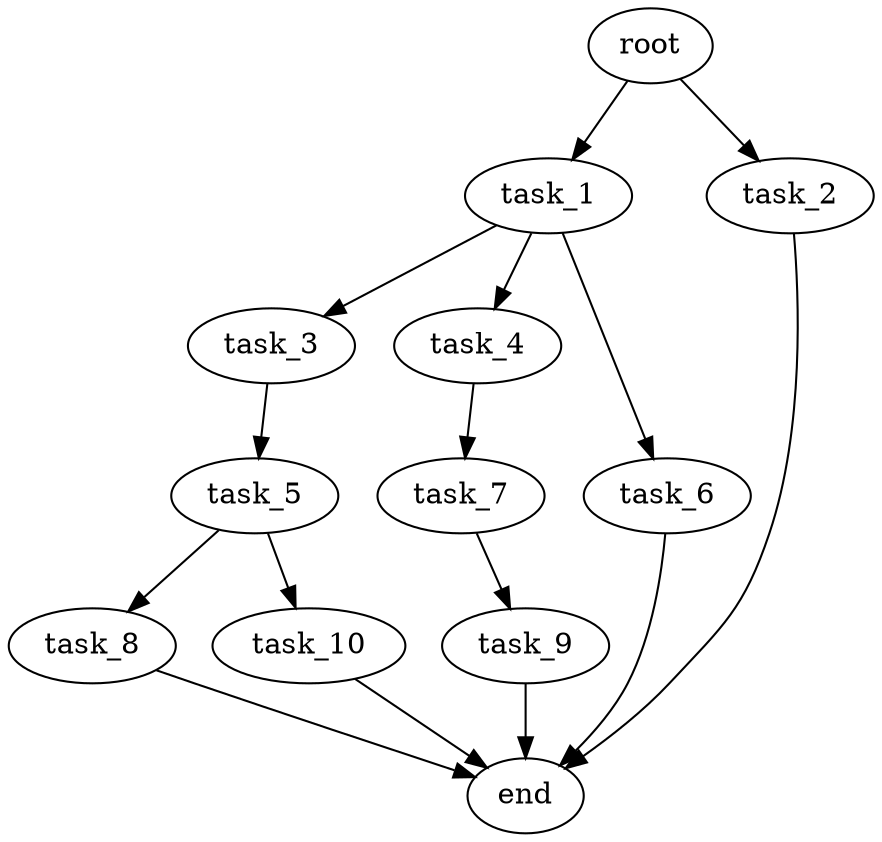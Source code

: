 digraph G {
  root [size="0.000000e+00"];
  task_1 [size="8.949364e+09"];
  task_2 [size="8.459491e+09"];
  task_3 [size="2.506802e+09"];
  task_4 [size="6.350936e+09"];
  task_5 [size="5.508863e+09"];
  task_6 [size="1.252578e+09"];
  task_7 [size="3.028943e+09"];
  task_8 [size="5.335247e+09"];
  task_9 [size="5.026229e+09"];
  task_10 [size="1.687190e+09"];
  end [size="0.000000e+00"];

  root -> task_1 [size="1.000000e-12"];
  root -> task_2 [size="1.000000e-12"];
  task_1 -> task_3 [size="2.506802e+08"];
  task_1 -> task_4 [size="6.350936e+08"];
  task_1 -> task_6 [size="1.252578e+08"];
  task_2 -> end [size="1.000000e-12"];
  task_3 -> task_5 [size="5.508863e+08"];
  task_4 -> task_7 [size="3.028943e+08"];
  task_5 -> task_8 [size="5.335247e+08"];
  task_5 -> task_10 [size="1.687190e+08"];
  task_6 -> end [size="1.000000e-12"];
  task_7 -> task_9 [size="5.026229e+08"];
  task_8 -> end [size="1.000000e-12"];
  task_9 -> end [size="1.000000e-12"];
  task_10 -> end [size="1.000000e-12"];
}
